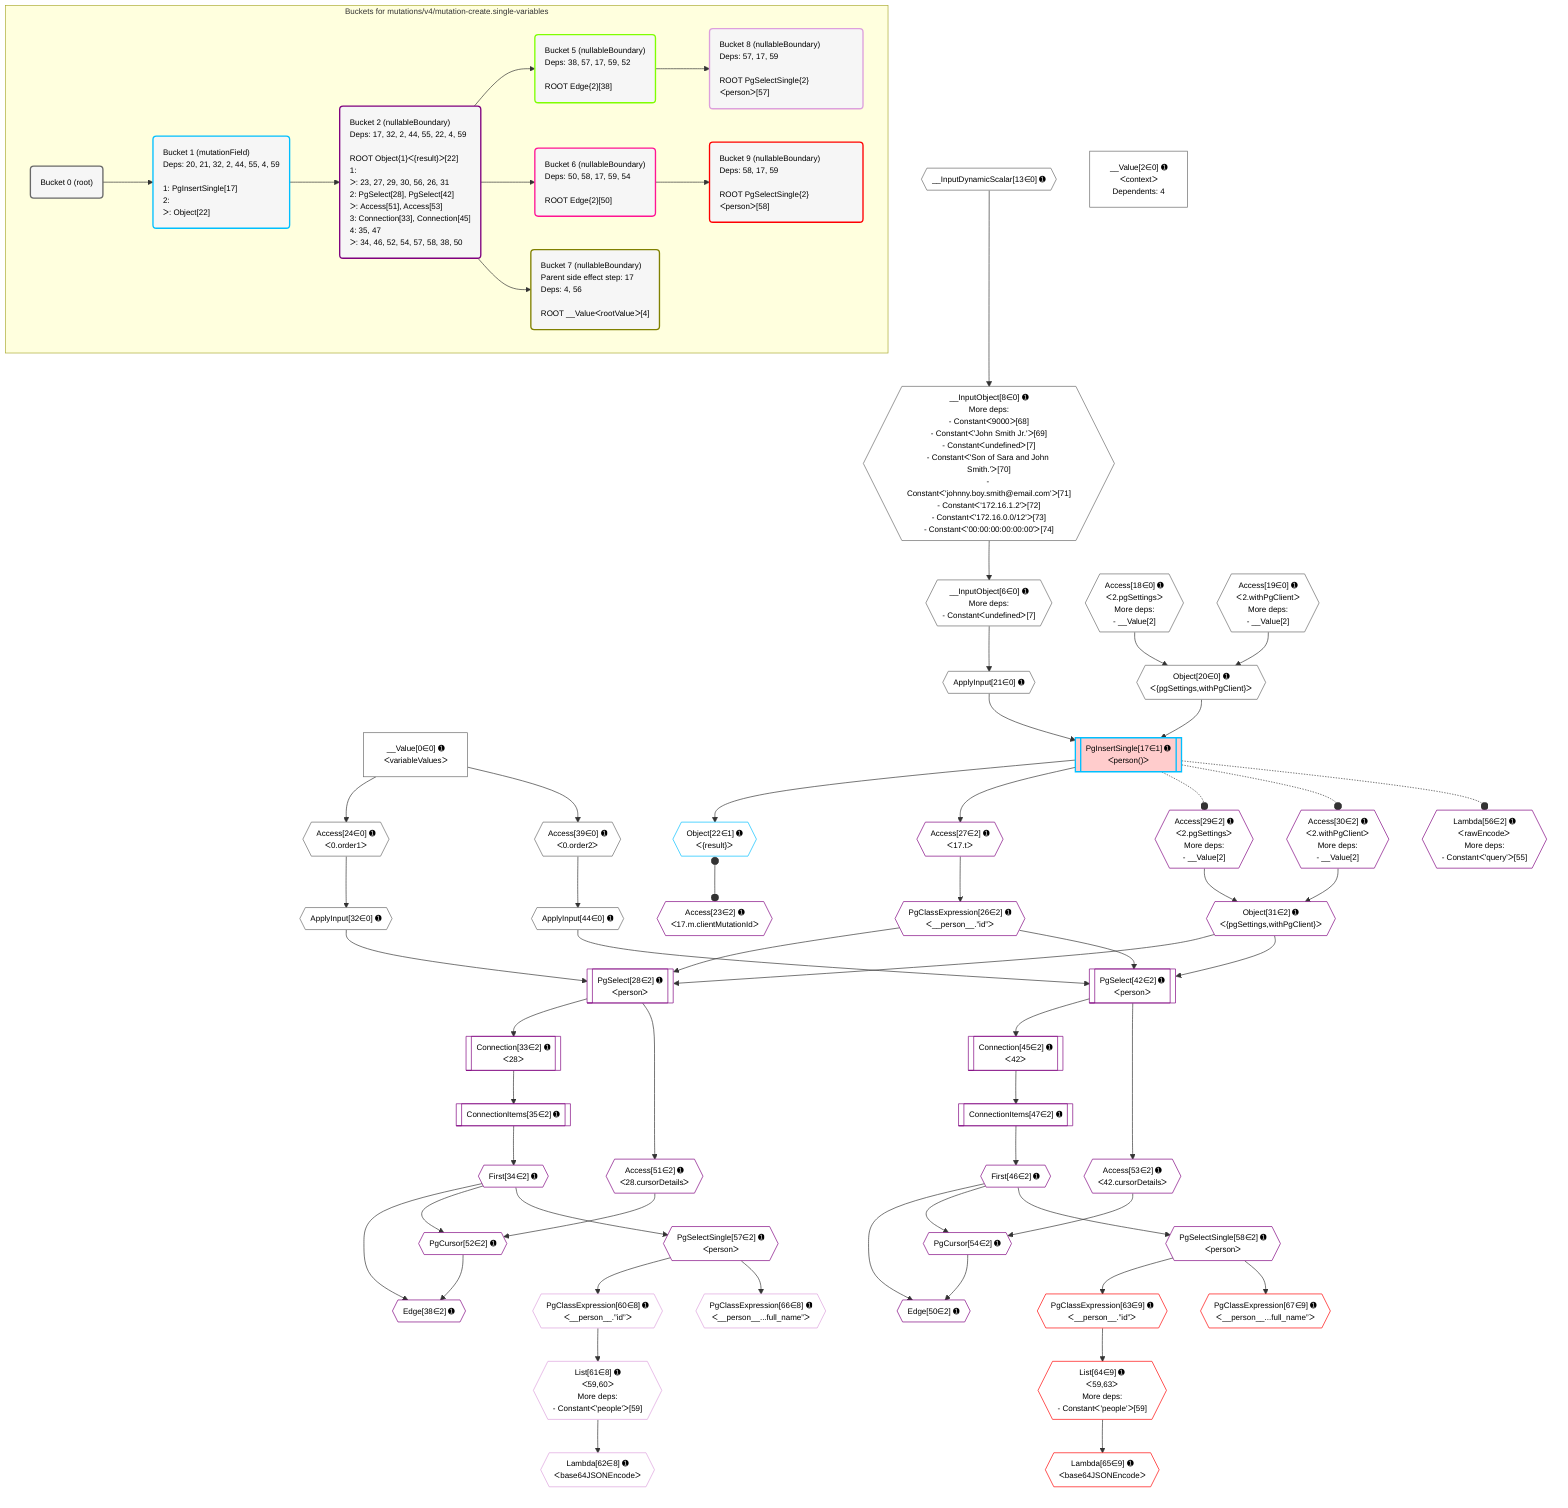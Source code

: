 %%{init: {'themeVariables': { 'fontSize': '12px'}}}%%
graph TD
    classDef path fill:#eee,stroke:#000,color:#000
    classDef plan fill:#fff,stroke-width:1px,color:#000
    classDef itemplan fill:#fff,stroke-width:2px,color:#000
    classDef unbatchedplan fill:#dff,stroke-width:1px,color:#000
    classDef sideeffectplan fill:#fcc,stroke-width:2px,color:#000
    classDef bucket fill:#f6f6f6,color:#000,stroke-width:2px,text-align:left

    subgraph "Buckets for mutations/v4/mutation-create.single-variables"
    Bucket0("Bucket 0 (root)"):::bucket
    Bucket1("Bucket 1 (mutationField)<br />Deps: 20, 21, 32, 2, 44, 55, 4, 59<br /><br />1: PgInsertSingle[17]<br />2: <br />ᐳ: Object[22]"):::bucket
    Bucket2("Bucket 2 (nullableBoundary)<br />Deps: 17, 32, 2, 44, 55, 22, 4, 59<br /><br />ROOT Object{1}ᐸ{result}ᐳ[22]<br />1: <br />ᐳ: 23, 27, 29, 30, 56, 26, 31<br />2: PgSelect[28], PgSelect[42]<br />ᐳ: Access[51], Access[53]<br />3: Connection[33], Connection[45]<br />4: 35, 47<br />ᐳ: 34, 46, 52, 54, 57, 58, 38, 50"):::bucket
    Bucket5("Bucket 5 (nullableBoundary)<br />Deps: 38, 57, 17, 59, 52<br /><br />ROOT Edge{2}[38]"):::bucket
    Bucket6("Bucket 6 (nullableBoundary)<br />Deps: 50, 58, 17, 59, 54<br /><br />ROOT Edge{2}[50]"):::bucket
    Bucket7("Bucket 7 (nullableBoundary)<br />Parent side effect step: 17<br />Deps: 4, 56<br /><br />ROOT __ValueᐸrootValueᐳ[4]"):::bucket
    Bucket8("Bucket 8 (nullableBoundary)<br />Deps: 57, 17, 59<br /><br />ROOT PgSelectSingle{2}ᐸpersonᐳ[57]"):::bucket
    Bucket9("Bucket 9 (nullableBoundary)<br />Deps: 58, 17, 59<br /><br />ROOT PgSelectSingle{2}ᐸpersonᐳ[58]"):::bucket
    end
    Bucket0 --> Bucket1
    Bucket1 --> Bucket2
    Bucket2 --> Bucket5 & Bucket6 & Bucket7
    Bucket5 --> Bucket8
    Bucket6 --> Bucket9

    %% plan dependencies
    __InputObject8{{"__InputObject[8∈0] ➊<br />More deps:<br />- Constantᐸ9000ᐳ[68]<br />- Constantᐸ'John Smith Jr.'ᐳ[69]<br />- Constantᐸundefinedᐳ[7]<br />- Constantᐸ'Son of Sara and John Smith.'ᐳ[70]<br />- Constantᐸ'johnny.boy.smith@email.com'ᐳ[71]<br />- Constantᐸ'172.16.1.2'ᐳ[72]<br />- Constantᐸ'172.16.0.0/12'ᐳ[73]<br />- Constantᐸ'00:00:00:00:00:00'ᐳ[74]"}}:::plan
    __InputDynamicScalar13{{"__InputDynamicScalar[13∈0] ➊"}}:::plan
    __InputDynamicScalar13 --> __InputObject8
    __InputObject6{{"__InputObject[6∈0] ➊<br />More deps:<br />- Constantᐸundefinedᐳ[7]"}}:::plan
    __InputObject8 --> __InputObject6
    Object20{{"Object[20∈0] ➊<br />ᐸ{pgSettings,withPgClient}ᐳ"}}:::plan
    Access18{{"Access[18∈0] ➊<br />ᐸ2.pgSettingsᐳ<br />More deps:<br />- __Value[2]"}}:::plan
    Access19{{"Access[19∈0] ➊<br />ᐸ2.withPgClientᐳ<br />More deps:<br />- __Value[2]"}}:::plan
    Access18 & Access19 --> Object20
    ApplyInput21{{"ApplyInput[21∈0] ➊"}}:::plan
    __InputObject6 --> ApplyInput21
    Access24{{"Access[24∈0] ➊<br />ᐸ0.order1ᐳ"}}:::plan
    __Value0["__Value[0∈0] ➊<br />ᐸvariableValuesᐳ"]:::plan
    __Value0 --> Access24
    ApplyInput32{{"ApplyInput[32∈0] ➊"}}:::plan
    Access24 --> ApplyInput32
    Access39{{"Access[39∈0] ➊<br />ᐸ0.order2ᐳ"}}:::plan
    __Value0 --> Access39
    ApplyInput44{{"ApplyInput[44∈0] ➊"}}:::plan
    Access39 --> ApplyInput44
    __Value2["__Value[2∈0] ➊<br />ᐸcontextᐳ<br />Dependents: 4"]:::plan
    PgInsertSingle17[["PgInsertSingle[17∈1] ➊<br />ᐸperson()ᐳ"]]:::sideeffectplan
    Object20 & ApplyInput21 --> PgInsertSingle17
    Object22{{"Object[22∈1] ➊<br />ᐸ{result}ᐳ"}}:::plan
    PgInsertSingle17 --> Object22
    PgSelect28[["PgSelect[28∈2] ➊<br />ᐸpersonᐳ"]]:::plan
    Object31{{"Object[31∈2] ➊<br />ᐸ{pgSettings,withPgClient}ᐳ"}}:::plan
    PgClassExpression26{{"PgClassExpression[26∈2] ➊<br />ᐸ__person__.”id”ᐳ"}}:::plan
    Object31 & PgClassExpression26 & ApplyInput32 --> PgSelect28
    PgSelect42[["PgSelect[42∈2] ➊<br />ᐸpersonᐳ"]]:::plan
    Object31 & PgClassExpression26 & ApplyInput44 --> PgSelect42
    Access29{{"Access[29∈2] ➊<br />ᐸ2.pgSettingsᐳ<br />More deps:<br />- __Value[2]"}}:::plan
    Access30{{"Access[30∈2] ➊<br />ᐸ2.withPgClientᐳ<br />More deps:<br />- __Value[2]"}}:::plan
    Access29 & Access30 --> Object31
    Edge38{{"Edge[38∈2] ➊"}}:::plan
    First34{{"First[34∈2] ➊"}}:::plan
    PgCursor52{{"PgCursor[52∈2] ➊"}}:::plan
    First34 & PgCursor52 --> Edge38
    Edge50{{"Edge[50∈2] ➊"}}:::plan
    First46{{"First[46∈2] ➊"}}:::plan
    PgCursor54{{"PgCursor[54∈2] ➊"}}:::plan
    First46 & PgCursor54 --> Edge50
    Access51{{"Access[51∈2] ➊<br />ᐸ28.cursorDetailsᐳ"}}:::plan
    First34 & Access51 --> PgCursor52
    Access53{{"Access[53∈2] ➊<br />ᐸ42.cursorDetailsᐳ"}}:::plan
    First46 & Access53 --> PgCursor54
    Access23{{"Access[23∈2] ➊<br />ᐸ17.m.clientMutationIdᐳ"}}:::plan
    Object22 o--o Access23
    Access27{{"Access[27∈2] ➊<br />ᐸ17.tᐳ"}}:::plan
    Access27 --> PgClassExpression26
    PgInsertSingle17 --> Access27
    Connection33[["Connection[33∈2] ➊<br />ᐸ28ᐳ"]]:::plan
    PgSelect28 --> Connection33
    ConnectionItems35[["ConnectionItems[35∈2] ➊"]]:::plan
    ConnectionItems35 --> First34
    Connection33 --> ConnectionItems35
    Connection45[["Connection[45∈2] ➊<br />ᐸ42ᐳ"]]:::plan
    PgSelect42 --> Connection45
    ConnectionItems47[["ConnectionItems[47∈2] ➊"]]:::plan
    ConnectionItems47 --> First46
    Connection45 --> ConnectionItems47
    PgSelect28 --> Access51
    PgSelect42 --> Access53
    Lambda56{{"Lambda[56∈2] ➊<br />ᐸrawEncodeᐳ<br />More deps:<br />- Constantᐸ'query'ᐳ[55]"}}:::plan
    PgSelectSingle57{{"PgSelectSingle[57∈2] ➊<br />ᐸpersonᐳ"}}:::plan
    First34 --> PgSelectSingle57
    PgSelectSingle58{{"PgSelectSingle[58∈2] ➊<br />ᐸpersonᐳ"}}:::plan
    First46 --> PgSelectSingle58
    List61{{"List[61∈8] ➊<br />ᐸ59,60ᐳ<br />More deps:<br />- Constantᐸ'people'ᐳ[59]"}}:::plan
    PgClassExpression60{{"PgClassExpression[60∈8] ➊<br />ᐸ__person__.”id”ᐳ"}}:::plan
    PgClassExpression60 --> List61
    PgSelectSingle57 --> PgClassExpression60
    Lambda62{{"Lambda[62∈8] ➊<br />ᐸbase64JSONEncodeᐳ"}}:::plan
    List61 --> Lambda62
    PgClassExpression66{{"PgClassExpression[66∈8] ➊<br />ᐸ__person__...full_name”ᐳ"}}:::plan
    PgSelectSingle57 --> PgClassExpression66
    List64{{"List[64∈9] ➊<br />ᐸ59,63ᐳ<br />More deps:<br />- Constantᐸ'people'ᐳ[59]"}}:::plan
    PgClassExpression63{{"PgClassExpression[63∈9] ➊<br />ᐸ__person__.”id”ᐳ"}}:::plan
    PgClassExpression63 --> List64
    PgSelectSingle58 --> PgClassExpression63
    Lambda65{{"Lambda[65∈9] ➊<br />ᐸbase64JSONEncodeᐳ"}}:::plan
    List64 --> Lambda65
    PgClassExpression67{{"PgClassExpression[67∈9] ➊<br />ᐸ__person__...full_name”ᐳ"}}:::plan
    PgSelectSingle58 --> PgClassExpression67

    %% define steps
    classDef bucket0 stroke:#696969
    class Bucket0,__Value0,__Value2,__InputObject6,__InputObject8,__InputDynamicScalar13,Access18,Access19,Object20,ApplyInput21,Access24,ApplyInput32,Access39,ApplyInput44 bucket0
    classDef bucket1 stroke:#00bfff
    class Bucket1,PgInsertSingle17,Object22 bucket1
    classDef bucket2 stroke:#7f007f
    class Bucket2,Access23,PgClassExpression26,Access27,PgSelect28,Access29,Access30,Object31,Connection33,First34,ConnectionItems35,Edge38,PgSelect42,Connection45,First46,ConnectionItems47,Edge50,Access51,PgCursor52,Access53,PgCursor54,Lambda56,PgSelectSingle57,PgSelectSingle58 bucket2
    classDef bucket5 stroke:#7fff00
    class Bucket5 bucket5
    classDef bucket6 stroke:#ff1493
    class Bucket6 bucket6
    classDef bucket7 stroke:#808000
    class Bucket7 bucket7
    classDef bucket8 stroke:#dda0dd
    class Bucket8,PgClassExpression60,List61,Lambda62,PgClassExpression66 bucket8
    classDef bucket9 stroke:#ff0000
    class Bucket9,PgClassExpression63,List64,Lambda65,PgClassExpression67 bucket9

    %% implicit side effects
    PgInsertSingle17 -.-o Access29
    PgInsertSingle17 -.-o Access30
    PgInsertSingle17 -.-o Lambda56